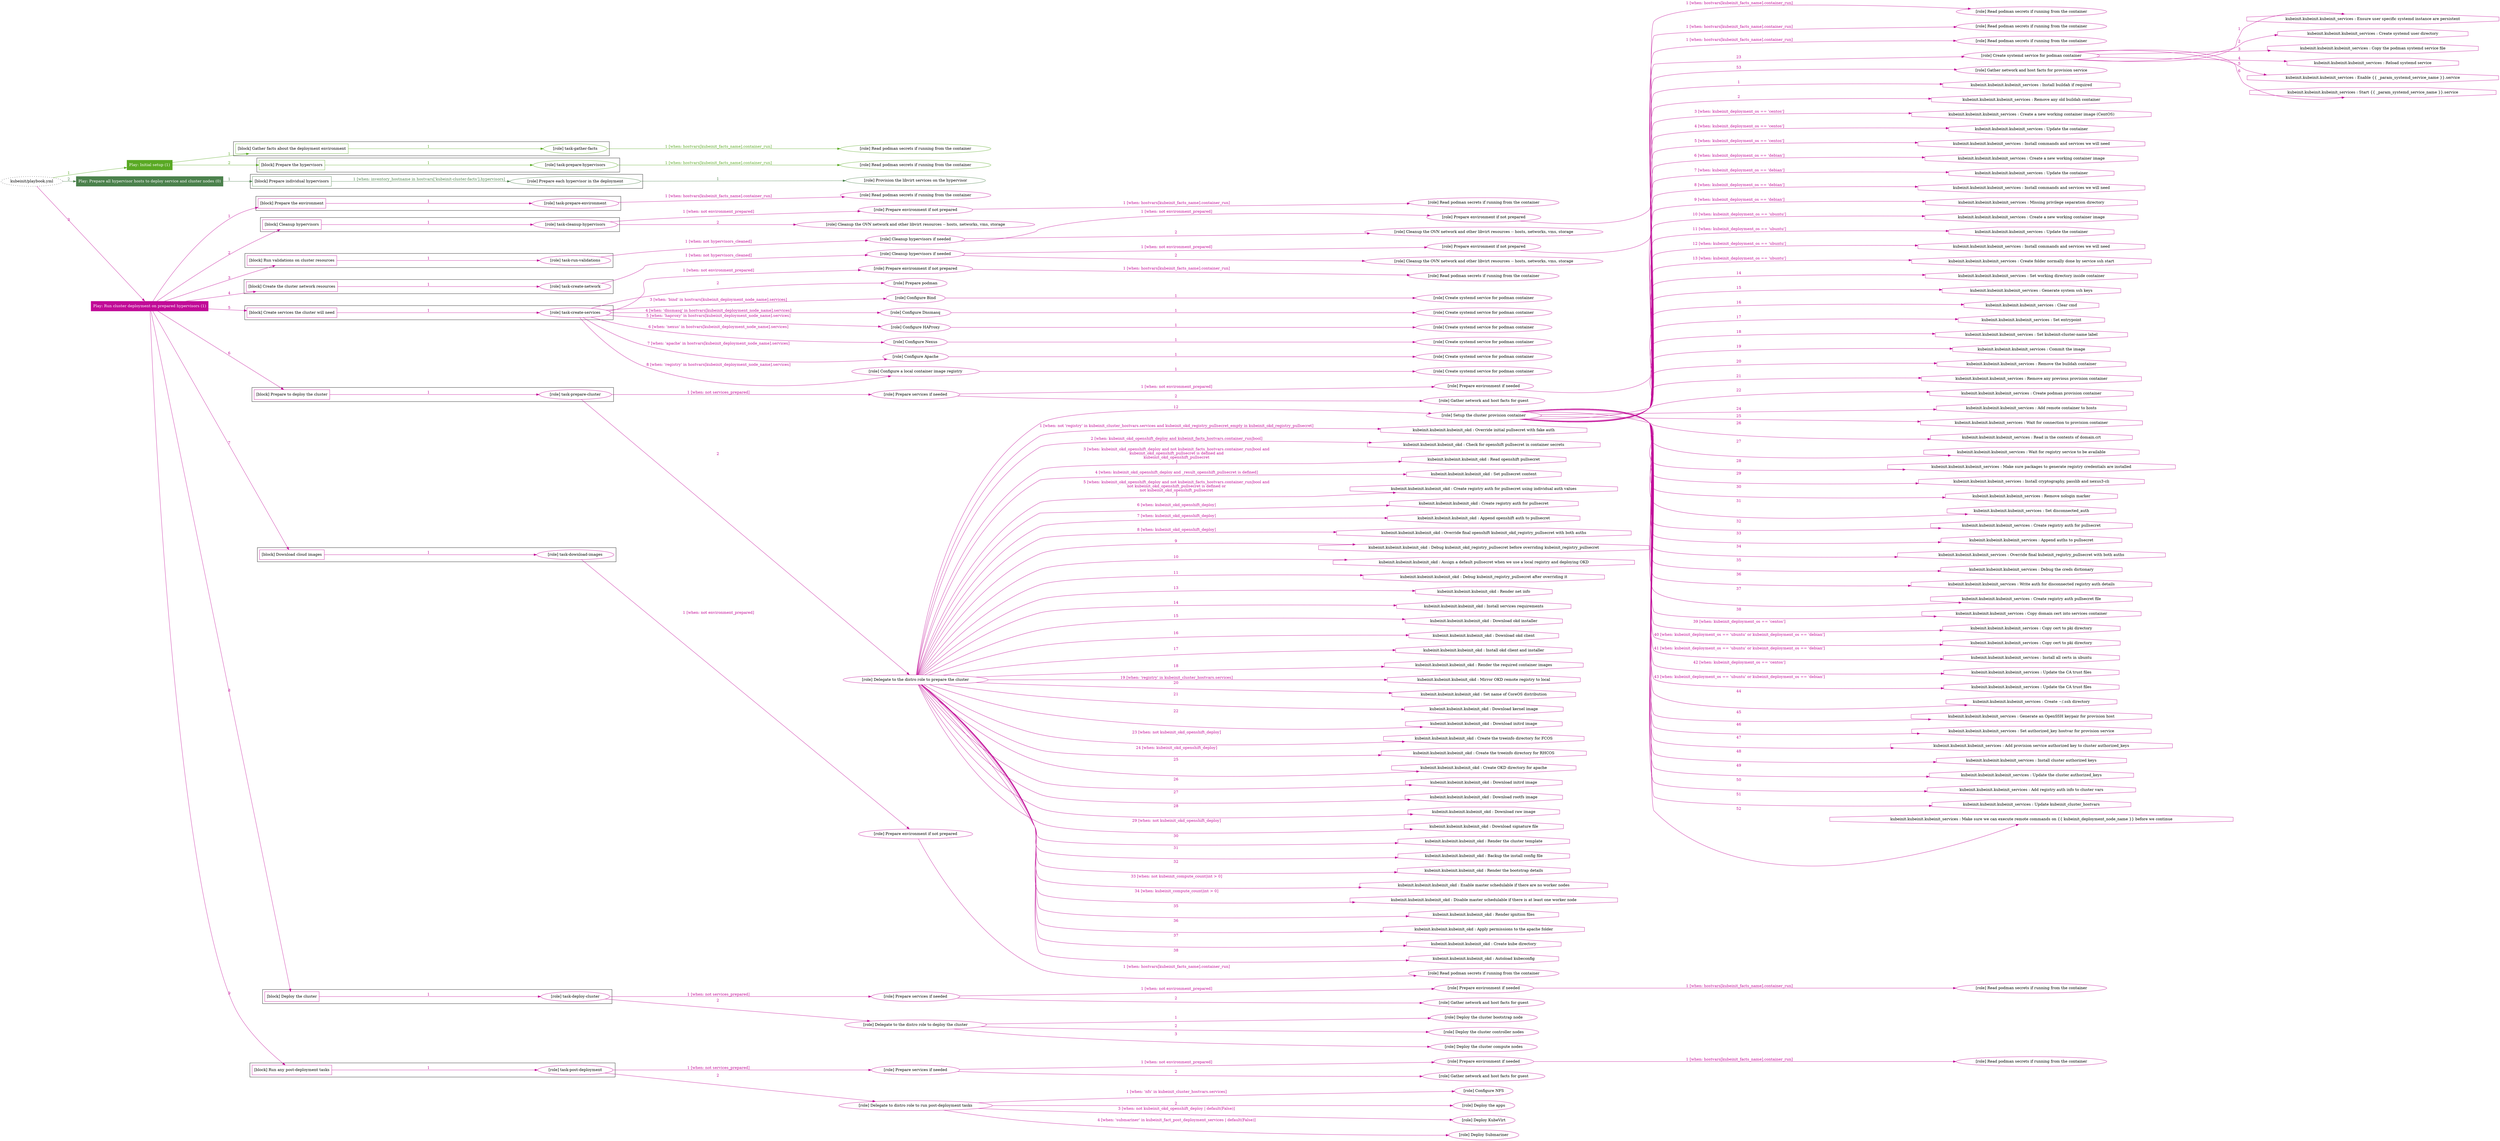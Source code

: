digraph {
	graph [concentrate=true ordering=in rankdir=LR ratio=fill]
	edge [esep=5 sep=10]
	"kubeinit/playbook.yml" [id=root_node style=dotted]
	play_0d74aad7 [label="Play: Initial setup (1)" color="#59a923" fontcolor="#ffffff" id=play_0d74aad7 shape=box style=filled tooltip=localhost]
	"kubeinit/playbook.yml" -> play_0d74aad7 [label="1 " color="#59a923" fontcolor="#59a923" id=edge_f6909671 labeltooltip="1 " tooltip="1 "]
	subgraph "Read podman secrets if running from the container" {
		role_ee8e07d2 [label="[role] Read podman secrets if running from the container" color="#59a923" id=role_ee8e07d2 tooltip="Read podman secrets if running from the container"]
	}
	subgraph "task-gather-facts" {
		role_7d66b7c1 [label="[role] task-gather-facts" color="#59a923" id=role_7d66b7c1 tooltip="task-gather-facts"]
		role_7d66b7c1 -> role_ee8e07d2 [label="1 [when: hostvars[kubeinit_facts_name].container_run]" color="#59a923" fontcolor="#59a923" id=edge_fd3fec77 labeltooltip="1 [when: hostvars[kubeinit_facts_name].container_run]" tooltip="1 [when: hostvars[kubeinit_facts_name].container_run]"]
	}
	subgraph "Read podman secrets if running from the container" {
		role_6041d204 [label="[role] Read podman secrets if running from the container" color="#59a923" id=role_6041d204 tooltip="Read podman secrets if running from the container"]
	}
	subgraph "task-prepare-hypervisors" {
		role_36da7ac3 [label="[role] task-prepare-hypervisors" color="#59a923" id=role_36da7ac3 tooltip="task-prepare-hypervisors"]
		role_36da7ac3 -> role_6041d204 [label="1 [when: hostvars[kubeinit_facts_name].container_run]" color="#59a923" fontcolor="#59a923" id=edge_1e9d04a2 labeltooltip="1 [when: hostvars[kubeinit_facts_name].container_run]" tooltip="1 [when: hostvars[kubeinit_facts_name].container_run]"]
	}
	subgraph "Play: Initial setup (1)" {
		play_0d74aad7 -> block_ba5403bd [label=1 color="#59a923" fontcolor="#59a923" id=edge_cb630ab3 labeltooltip=1 tooltip=1]
		subgraph cluster_block_ba5403bd {
			block_ba5403bd [label="[block] Gather facts about the deployment environment" color="#59a923" id=block_ba5403bd labeltooltip="Gather facts about the deployment environment" shape=box tooltip="Gather facts about the deployment environment"]
			block_ba5403bd -> role_7d66b7c1 [label="1 " color="#59a923" fontcolor="#59a923" id=edge_716d28b9 labeltooltip="1 " tooltip="1 "]
		}
		play_0d74aad7 -> block_55dd7036 [label=2 color="#59a923" fontcolor="#59a923" id=edge_7db2990f labeltooltip=2 tooltip=2]
		subgraph cluster_block_55dd7036 {
			block_55dd7036 [label="[block] Prepare the hypervisors" color="#59a923" id=block_55dd7036 labeltooltip="Prepare the hypervisors" shape=box tooltip="Prepare the hypervisors"]
			block_55dd7036 -> role_36da7ac3 [label="1 " color="#59a923" fontcolor="#59a923" id=edge_0b46c940 labeltooltip="1 " tooltip="1 "]
		}
	}
	play_bd689fb7 [label="Play: Prepare all hypervisor hosts to deploy service and cluster nodes (0)" color="#4b814c" fontcolor="#ffffff" id=play_bd689fb7 shape=box style=filled tooltip="Play: Prepare all hypervisor hosts to deploy service and cluster nodes (0)"]
	"kubeinit/playbook.yml" -> play_bd689fb7 [label="2 " color="#4b814c" fontcolor="#4b814c" id=edge_3f3a2153 labeltooltip="2 " tooltip="2 "]
	subgraph "Provision the libvirt services on the hypervisor" {
		role_cf7ea90d [label="[role] Provision the libvirt services on the hypervisor" color="#4b814c" id=role_cf7ea90d tooltip="Provision the libvirt services on the hypervisor"]
	}
	subgraph "Prepare each hypervisor in the deployment" {
		role_4702b0b0 [label="[role] Prepare each hypervisor in the deployment" color="#4b814c" id=role_4702b0b0 tooltip="Prepare each hypervisor in the deployment"]
		role_4702b0b0 -> role_cf7ea90d [label="1 " color="#4b814c" fontcolor="#4b814c" id=edge_f8d0acac labeltooltip="1 " tooltip="1 "]
	}
	subgraph "Play: Prepare all hypervisor hosts to deploy service and cluster nodes (0)" {
		play_bd689fb7 -> block_104f4e48 [label=1 color="#4b814c" fontcolor="#4b814c" id=edge_30548124 labeltooltip=1 tooltip=1]
		subgraph cluster_block_104f4e48 {
			block_104f4e48 [label="[block] Prepare individual hypervisors" color="#4b814c" id=block_104f4e48 labeltooltip="Prepare individual hypervisors" shape=box tooltip="Prepare individual hypervisors"]
			block_104f4e48 -> role_4702b0b0 [label="1 [when: inventory_hostname in hostvars['kubeinit-cluster-facts'].hypervisors]" color="#4b814c" fontcolor="#4b814c" id=edge_0236b7b4 labeltooltip="1 [when: inventory_hostname in hostvars['kubeinit-cluster-facts'].hypervisors]" tooltip="1 [when: inventory_hostname in hostvars['kubeinit-cluster-facts'].hypervisors]"]
		}
	}
	play_ca588665 [label="Play: Run cluster deployment on prepared hypervisors (1)" color="#c10b97" fontcolor="#ffffff" id=play_ca588665 shape=box style=filled tooltip=localhost]
	"kubeinit/playbook.yml" -> play_ca588665 [label="3 " color="#c10b97" fontcolor="#c10b97" id=edge_18151e64 labeltooltip="3 " tooltip="3 "]
	subgraph "Read podman secrets if running from the container" {
		role_8eb3b324 [label="[role] Read podman secrets if running from the container" color="#c10b97" id=role_8eb3b324 tooltip="Read podman secrets if running from the container"]
	}
	subgraph "task-prepare-environment" {
		role_5ba3237b [label="[role] task-prepare-environment" color="#c10b97" id=role_5ba3237b tooltip="task-prepare-environment"]
		role_5ba3237b -> role_8eb3b324 [label="1 [when: hostvars[kubeinit_facts_name].container_run]" color="#c10b97" fontcolor="#c10b97" id=edge_6f41fd48 labeltooltip="1 [when: hostvars[kubeinit_facts_name].container_run]" tooltip="1 [when: hostvars[kubeinit_facts_name].container_run]"]
	}
	subgraph "Read podman secrets if running from the container" {
		role_8aabe81e [label="[role] Read podman secrets if running from the container" color="#c10b97" id=role_8aabe81e tooltip="Read podman secrets if running from the container"]
	}
	subgraph "Prepare environment if not prepared" {
		role_1b0f63f9 [label="[role] Prepare environment if not prepared" color="#c10b97" id=role_1b0f63f9 tooltip="Prepare environment if not prepared"]
		role_1b0f63f9 -> role_8aabe81e [label="1 [when: hostvars[kubeinit_facts_name].container_run]" color="#c10b97" fontcolor="#c10b97" id=edge_b48a2bff labeltooltip="1 [when: hostvars[kubeinit_facts_name].container_run]" tooltip="1 [when: hostvars[kubeinit_facts_name].container_run]"]
	}
	subgraph "Cleanup the OVN network and other libvirt resources -- hosts, networks, vms, storage" {
		role_6ae27fd4 [label="[role] Cleanup the OVN network and other libvirt resources -- hosts, networks, vms, storage" color="#c10b97" id=role_6ae27fd4 tooltip="Cleanup the OVN network and other libvirt resources -- hosts, networks, vms, storage"]
	}
	subgraph "task-cleanup-hypervisors" {
		role_c12b9ca6 [label="[role] task-cleanup-hypervisors" color="#c10b97" id=role_c12b9ca6 tooltip="task-cleanup-hypervisors"]
		role_c12b9ca6 -> role_1b0f63f9 [label="1 [when: not environment_prepared]" color="#c10b97" fontcolor="#c10b97" id=edge_864eb8e4 labeltooltip="1 [when: not environment_prepared]" tooltip="1 [when: not environment_prepared]"]
		role_c12b9ca6 -> role_6ae27fd4 [label="2 " color="#c10b97" fontcolor="#c10b97" id=edge_fa72d4c9 labeltooltip="2 " tooltip="2 "]
	}
	subgraph "Read podman secrets if running from the container" {
		role_fc6b1979 [label="[role] Read podman secrets if running from the container" color="#c10b97" id=role_fc6b1979 tooltip="Read podman secrets if running from the container"]
	}
	subgraph "Prepare environment if not prepared" {
		role_531731bc [label="[role] Prepare environment if not prepared" color="#c10b97" id=role_531731bc tooltip="Prepare environment if not prepared"]
		role_531731bc -> role_fc6b1979 [label="1 [when: hostvars[kubeinit_facts_name].container_run]" color="#c10b97" fontcolor="#c10b97" id=edge_0167b75e labeltooltip="1 [when: hostvars[kubeinit_facts_name].container_run]" tooltip="1 [when: hostvars[kubeinit_facts_name].container_run]"]
	}
	subgraph "Cleanup the OVN network and other libvirt resources -- hosts, networks, vms, storage" {
		role_1a77eaf6 [label="[role] Cleanup the OVN network and other libvirt resources -- hosts, networks, vms, storage" color="#c10b97" id=role_1a77eaf6 tooltip="Cleanup the OVN network and other libvirt resources -- hosts, networks, vms, storage"]
	}
	subgraph "Cleanup hypervisors if needed" {
		role_253dde50 [label="[role] Cleanup hypervisors if needed" color="#c10b97" id=role_253dde50 tooltip="Cleanup hypervisors if needed"]
		role_253dde50 -> role_531731bc [label="1 [when: not environment_prepared]" color="#c10b97" fontcolor="#c10b97" id=edge_ee27102c labeltooltip="1 [when: not environment_prepared]" tooltip="1 [when: not environment_prepared]"]
		role_253dde50 -> role_1a77eaf6 [label="2 " color="#c10b97" fontcolor="#c10b97" id=edge_93f42935 labeltooltip="2 " tooltip="2 "]
	}
	subgraph "task-run-validations" {
		role_59c47cf1 [label="[role] task-run-validations" color="#c10b97" id=role_59c47cf1 tooltip="task-run-validations"]
		role_59c47cf1 -> role_253dde50 [label="1 [when: not hypervisors_cleaned]" color="#c10b97" fontcolor="#c10b97" id=edge_dca267eb labeltooltip="1 [when: not hypervisors_cleaned]" tooltip="1 [when: not hypervisors_cleaned]"]
	}
	subgraph "Read podman secrets if running from the container" {
		role_43e25542 [label="[role] Read podman secrets if running from the container" color="#c10b97" id=role_43e25542 tooltip="Read podman secrets if running from the container"]
	}
	subgraph "Prepare environment if not prepared" {
		role_a44cdb7e [label="[role] Prepare environment if not prepared" color="#c10b97" id=role_a44cdb7e tooltip="Prepare environment if not prepared"]
		role_a44cdb7e -> role_43e25542 [label="1 [when: hostvars[kubeinit_facts_name].container_run]" color="#c10b97" fontcolor="#c10b97" id=edge_4acfe194 labeltooltip="1 [when: hostvars[kubeinit_facts_name].container_run]" tooltip="1 [when: hostvars[kubeinit_facts_name].container_run]"]
	}
	subgraph "Cleanup the OVN network and other libvirt resources -- hosts, networks, vms, storage" {
		role_873bdb8a [label="[role] Cleanup the OVN network and other libvirt resources -- hosts, networks, vms, storage" color="#c10b97" id=role_873bdb8a tooltip="Cleanup the OVN network and other libvirt resources -- hosts, networks, vms, storage"]
	}
	subgraph "Cleanup hypervisors if needed" {
		role_0e940eca [label="[role] Cleanup hypervisors if needed" color="#c10b97" id=role_0e940eca tooltip="Cleanup hypervisors if needed"]
		role_0e940eca -> role_a44cdb7e [label="1 [when: not environment_prepared]" color="#c10b97" fontcolor="#c10b97" id=edge_56221a33 labeltooltip="1 [when: not environment_prepared]" tooltip="1 [when: not environment_prepared]"]
		role_0e940eca -> role_873bdb8a [label="2 " color="#c10b97" fontcolor="#c10b97" id=edge_07dd33db labeltooltip="2 " tooltip="2 "]
	}
	subgraph "task-create-network" {
		role_636e598e [label="[role] task-create-network" color="#c10b97" id=role_636e598e tooltip="task-create-network"]
		role_636e598e -> role_0e940eca [label="1 [when: not hypervisors_cleaned]" color="#c10b97" fontcolor="#c10b97" id=edge_f86b7e78 labeltooltip="1 [when: not hypervisors_cleaned]" tooltip="1 [when: not hypervisors_cleaned]"]
	}
	subgraph "Read podman secrets if running from the container" {
		role_c8059205 [label="[role] Read podman secrets if running from the container" color="#c10b97" id=role_c8059205 tooltip="Read podman secrets if running from the container"]
	}
	subgraph "Prepare environment if not prepared" {
		role_a1babccd [label="[role] Prepare environment if not prepared" color="#c10b97" id=role_a1babccd tooltip="Prepare environment if not prepared"]
		role_a1babccd -> role_c8059205 [label="1 [when: hostvars[kubeinit_facts_name].container_run]" color="#c10b97" fontcolor="#c10b97" id=edge_561ce298 labeltooltip="1 [when: hostvars[kubeinit_facts_name].container_run]" tooltip="1 [when: hostvars[kubeinit_facts_name].container_run]"]
	}
	subgraph "Prepare podman" {
		role_9fcb370b [label="[role] Prepare podman" color="#c10b97" id=role_9fcb370b tooltip="Prepare podman"]
	}
	subgraph "Create systemd service for podman container" {
		role_82619665 [label="[role] Create systemd service for podman container" color="#c10b97" id=role_82619665 tooltip="Create systemd service for podman container"]
	}
	subgraph "Configure Bind" {
		role_2d9203fc [label="[role] Configure Bind" color="#c10b97" id=role_2d9203fc tooltip="Configure Bind"]
		role_2d9203fc -> role_82619665 [label="1 " color="#c10b97" fontcolor="#c10b97" id=edge_66da290e labeltooltip="1 " tooltip="1 "]
	}
	subgraph "Create systemd service for podman container" {
		role_1b4efce5 [label="[role] Create systemd service for podman container" color="#c10b97" id=role_1b4efce5 tooltip="Create systemd service for podman container"]
	}
	subgraph "Configure Dnsmasq" {
		role_6714d951 [label="[role] Configure Dnsmasq" color="#c10b97" id=role_6714d951 tooltip="Configure Dnsmasq"]
		role_6714d951 -> role_1b4efce5 [label="1 " color="#c10b97" fontcolor="#c10b97" id=edge_50b93eac labeltooltip="1 " tooltip="1 "]
	}
	subgraph "Create systemd service for podman container" {
		role_a73d9f00 [label="[role] Create systemd service for podman container" color="#c10b97" id=role_a73d9f00 tooltip="Create systemd service for podman container"]
	}
	subgraph "Configure HAProxy" {
		role_e898f1ac [label="[role] Configure HAProxy" color="#c10b97" id=role_e898f1ac tooltip="Configure HAProxy"]
		role_e898f1ac -> role_a73d9f00 [label="1 " color="#c10b97" fontcolor="#c10b97" id=edge_273cf106 labeltooltip="1 " tooltip="1 "]
	}
	subgraph "Create systemd service for podman container" {
		role_f3dd2a88 [label="[role] Create systemd service for podman container" color="#c10b97" id=role_f3dd2a88 tooltip="Create systemd service for podman container"]
	}
	subgraph "Configure Nexus" {
		role_f24205c4 [label="[role] Configure Nexus" color="#c10b97" id=role_f24205c4 tooltip="Configure Nexus"]
		role_f24205c4 -> role_f3dd2a88 [label="1 " color="#c10b97" fontcolor="#c10b97" id=edge_a75e534a labeltooltip="1 " tooltip="1 "]
	}
	subgraph "Create systemd service for podman container" {
		role_37910b32 [label="[role] Create systemd service for podman container" color="#c10b97" id=role_37910b32 tooltip="Create systemd service for podman container"]
	}
	subgraph "Configure Apache" {
		role_ea690f6d [label="[role] Configure Apache" color="#c10b97" id=role_ea690f6d tooltip="Configure Apache"]
		role_ea690f6d -> role_37910b32 [label="1 " color="#c10b97" fontcolor="#c10b97" id=edge_f69f7048 labeltooltip="1 " tooltip="1 "]
	}
	subgraph "Create systemd service for podman container" {
		role_6ee0ede2 [label="[role] Create systemd service for podman container" color="#c10b97" id=role_6ee0ede2 tooltip="Create systemd service for podman container"]
	}
	subgraph "Configure a local container image registry" {
		role_b4eba9e7 [label="[role] Configure a local container image registry" color="#c10b97" id=role_b4eba9e7 tooltip="Configure a local container image registry"]
		role_b4eba9e7 -> role_6ee0ede2 [label="1 " color="#c10b97" fontcolor="#c10b97" id=edge_cfef84ba labeltooltip="1 " tooltip="1 "]
	}
	subgraph "task-create-services" {
		role_e020a855 [label="[role] task-create-services" color="#c10b97" id=role_e020a855 tooltip="task-create-services"]
		role_e020a855 -> role_a1babccd [label="1 [when: not environment_prepared]" color="#c10b97" fontcolor="#c10b97" id=edge_3a4c526d labeltooltip="1 [when: not environment_prepared]" tooltip="1 [when: not environment_prepared]"]
		role_e020a855 -> role_9fcb370b [label="2 " color="#c10b97" fontcolor="#c10b97" id=edge_ec77fcee labeltooltip="2 " tooltip="2 "]
		role_e020a855 -> role_2d9203fc [label="3 [when: 'bind' in hostvars[kubeinit_deployment_node_name].services]" color="#c10b97" fontcolor="#c10b97" id=edge_9fed6cfd labeltooltip="3 [when: 'bind' in hostvars[kubeinit_deployment_node_name].services]" tooltip="3 [when: 'bind' in hostvars[kubeinit_deployment_node_name].services]"]
		role_e020a855 -> role_6714d951 [label="4 [when: 'dnsmasq' in hostvars[kubeinit_deployment_node_name].services]" color="#c10b97" fontcolor="#c10b97" id=edge_595a5d97 labeltooltip="4 [when: 'dnsmasq' in hostvars[kubeinit_deployment_node_name].services]" tooltip="4 [when: 'dnsmasq' in hostvars[kubeinit_deployment_node_name].services]"]
		role_e020a855 -> role_e898f1ac [label="5 [when: 'haproxy' in hostvars[kubeinit_deployment_node_name].services]" color="#c10b97" fontcolor="#c10b97" id=edge_57ea1a5a labeltooltip="5 [when: 'haproxy' in hostvars[kubeinit_deployment_node_name].services]" tooltip="5 [when: 'haproxy' in hostvars[kubeinit_deployment_node_name].services]"]
		role_e020a855 -> role_f24205c4 [label="6 [when: 'nexus' in hostvars[kubeinit_deployment_node_name].services]" color="#c10b97" fontcolor="#c10b97" id=edge_ae52d370 labeltooltip="6 [when: 'nexus' in hostvars[kubeinit_deployment_node_name].services]" tooltip="6 [when: 'nexus' in hostvars[kubeinit_deployment_node_name].services]"]
		role_e020a855 -> role_ea690f6d [label="7 [when: 'apache' in hostvars[kubeinit_deployment_node_name].services]" color="#c10b97" fontcolor="#c10b97" id=edge_f0ba0f8e labeltooltip="7 [when: 'apache' in hostvars[kubeinit_deployment_node_name].services]" tooltip="7 [when: 'apache' in hostvars[kubeinit_deployment_node_name].services]"]
		role_e020a855 -> role_b4eba9e7 [label="8 [when: 'registry' in hostvars[kubeinit_deployment_node_name].services]" color="#c10b97" fontcolor="#c10b97" id=edge_2cb13203 labeltooltip="8 [when: 'registry' in hostvars[kubeinit_deployment_node_name].services]" tooltip="8 [when: 'registry' in hostvars[kubeinit_deployment_node_name].services]"]
	}
	subgraph "Read podman secrets if running from the container" {
		role_f58b66a5 [label="[role] Read podman secrets if running from the container" color="#c10b97" id=role_f58b66a5 tooltip="Read podman secrets if running from the container"]
	}
	subgraph "Prepare environment if needed" {
		role_ffce7a4b [label="[role] Prepare environment if needed" color="#c10b97" id=role_ffce7a4b tooltip="Prepare environment if needed"]
		role_ffce7a4b -> role_f58b66a5 [label="1 [when: hostvars[kubeinit_facts_name].container_run]" color="#c10b97" fontcolor="#c10b97" id=edge_9e6e6b8d labeltooltip="1 [when: hostvars[kubeinit_facts_name].container_run]" tooltip="1 [when: hostvars[kubeinit_facts_name].container_run]"]
	}
	subgraph "Gather network and host facts for guest" {
		role_0bb109b6 [label="[role] Gather network and host facts for guest" color="#c10b97" id=role_0bb109b6 tooltip="Gather network and host facts for guest"]
	}
	subgraph "Prepare services if needed" {
		role_d66354f8 [label="[role] Prepare services if needed" color="#c10b97" id=role_d66354f8 tooltip="Prepare services if needed"]
		role_d66354f8 -> role_ffce7a4b [label="1 [when: not environment_prepared]" color="#c10b97" fontcolor="#c10b97" id=edge_296c74ff labeltooltip="1 [when: not environment_prepared]" tooltip="1 [when: not environment_prepared]"]
		role_d66354f8 -> role_0bb109b6 [label="2 " color="#c10b97" fontcolor="#c10b97" id=edge_4c00f709 labeltooltip="2 " tooltip="2 "]
	}
	subgraph "Create systemd service for podman container" {
		role_48ef3046 [label="[role] Create systemd service for podman container" color="#c10b97" id=role_48ef3046 tooltip="Create systemd service for podman container"]
		task_bb0a2f50 [label="kubeinit.kubeinit.kubeinit_services : Ensure user specific systemd instance are persistent" color="#c10b97" id=task_bb0a2f50 shape=octagon tooltip="kubeinit.kubeinit.kubeinit_services : Ensure user specific systemd instance are persistent"]
		role_48ef3046 -> task_bb0a2f50 [label="1 " color="#c10b97" fontcolor="#c10b97" id=edge_687a478e labeltooltip="1 " tooltip="1 "]
		task_2013c76d [label="kubeinit.kubeinit.kubeinit_services : Create systemd user directory" color="#c10b97" id=task_2013c76d shape=octagon tooltip="kubeinit.kubeinit.kubeinit_services : Create systemd user directory"]
		role_48ef3046 -> task_2013c76d [label="2 " color="#c10b97" fontcolor="#c10b97" id=edge_063bd45c labeltooltip="2 " tooltip="2 "]
		task_444ee076 [label="kubeinit.kubeinit.kubeinit_services : Copy the podman systemd service file" color="#c10b97" id=task_444ee076 shape=octagon tooltip="kubeinit.kubeinit.kubeinit_services : Copy the podman systemd service file"]
		role_48ef3046 -> task_444ee076 [label="3 " color="#c10b97" fontcolor="#c10b97" id=edge_cc35ffa0 labeltooltip="3 " tooltip="3 "]
		task_ed9da41d [label="kubeinit.kubeinit.kubeinit_services : Reload systemd service" color="#c10b97" id=task_ed9da41d shape=octagon tooltip="kubeinit.kubeinit.kubeinit_services : Reload systemd service"]
		role_48ef3046 -> task_ed9da41d [label="4 " color="#c10b97" fontcolor="#c10b97" id=edge_f8d5b397 labeltooltip="4 " tooltip="4 "]
		task_cb5e8e12 [label="kubeinit.kubeinit.kubeinit_services : Enable {{ _param_systemd_service_name }}.service" color="#c10b97" id=task_cb5e8e12 shape=octagon tooltip="kubeinit.kubeinit.kubeinit_services : Enable {{ _param_systemd_service_name }}.service"]
		role_48ef3046 -> task_cb5e8e12 [label="5 " color="#c10b97" fontcolor="#c10b97" id=edge_a744d65c labeltooltip="5 " tooltip="5 "]
		task_370a4820 [label="kubeinit.kubeinit.kubeinit_services : Start {{ _param_systemd_service_name }}.service" color="#c10b97" id=task_370a4820 shape=octagon tooltip="kubeinit.kubeinit.kubeinit_services : Start {{ _param_systemd_service_name }}.service"]
		role_48ef3046 -> task_370a4820 [label="6 " color="#c10b97" fontcolor="#c10b97" id=edge_37eb4013 labeltooltip="6 " tooltip="6 "]
	}
	subgraph "Gather network and host facts for provision service" {
		role_42e7a5bb [label="[role] Gather network and host facts for provision service" color="#c10b97" id=role_42e7a5bb tooltip="Gather network and host facts for provision service"]
	}
	subgraph "Setup the cluster provision container" {
		role_f6a06459 [label="[role] Setup the cluster provision container" color="#c10b97" id=role_f6a06459 tooltip="Setup the cluster provision container"]
		task_adc13b75 [label="kubeinit.kubeinit.kubeinit_services : Install buildah if required" color="#c10b97" id=task_adc13b75 shape=octagon tooltip="kubeinit.kubeinit.kubeinit_services : Install buildah if required"]
		role_f6a06459 -> task_adc13b75 [label="1 " color="#c10b97" fontcolor="#c10b97" id=edge_1fb77211 labeltooltip="1 " tooltip="1 "]
		task_267fc628 [label="kubeinit.kubeinit.kubeinit_services : Remove any old buildah container" color="#c10b97" id=task_267fc628 shape=octagon tooltip="kubeinit.kubeinit.kubeinit_services : Remove any old buildah container"]
		role_f6a06459 -> task_267fc628 [label="2 " color="#c10b97" fontcolor="#c10b97" id=edge_ab4dba56 labeltooltip="2 " tooltip="2 "]
		task_a9142143 [label="kubeinit.kubeinit.kubeinit_services : Create a new working container image (CentOS)" color="#c10b97" id=task_a9142143 shape=octagon tooltip="kubeinit.kubeinit.kubeinit_services : Create a new working container image (CentOS)"]
		role_f6a06459 -> task_a9142143 [label="3 [when: kubeinit_deployment_os == 'centos']" color="#c10b97" fontcolor="#c10b97" id=edge_a4fea101 labeltooltip="3 [when: kubeinit_deployment_os == 'centos']" tooltip="3 [when: kubeinit_deployment_os == 'centos']"]
		task_62854c1a [label="kubeinit.kubeinit.kubeinit_services : Update the container" color="#c10b97" id=task_62854c1a shape=octagon tooltip="kubeinit.kubeinit.kubeinit_services : Update the container"]
		role_f6a06459 -> task_62854c1a [label="4 [when: kubeinit_deployment_os == 'centos']" color="#c10b97" fontcolor="#c10b97" id=edge_0db7a008 labeltooltip="4 [when: kubeinit_deployment_os == 'centos']" tooltip="4 [when: kubeinit_deployment_os == 'centos']"]
		task_00949239 [label="kubeinit.kubeinit.kubeinit_services : Install commands and services we will need" color="#c10b97" id=task_00949239 shape=octagon tooltip="kubeinit.kubeinit.kubeinit_services : Install commands and services we will need"]
		role_f6a06459 -> task_00949239 [label="5 [when: kubeinit_deployment_os == 'centos']" color="#c10b97" fontcolor="#c10b97" id=edge_78fe77ac labeltooltip="5 [when: kubeinit_deployment_os == 'centos']" tooltip="5 [when: kubeinit_deployment_os == 'centos']"]
		task_8d18c5ee [label="kubeinit.kubeinit.kubeinit_services : Create a new working container image" color="#c10b97" id=task_8d18c5ee shape=octagon tooltip="kubeinit.kubeinit.kubeinit_services : Create a new working container image"]
		role_f6a06459 -> task_8d18c5ee [label="6 [when: kubeinit_deployment_os == 'debian']" color="#c10b97" fontcolor="#c10b97" id=edge_c75bf87e labeltooltip="6 [when: kubeinit_deployment_os == 'debian']" tooltip="6 [when: kubeinit_deployment_os == 'debian']"]
		task_bb5cad95 [label="kubeinit.kubeinit.kubeinit_services : Update the container" color="#c10b97" id=task_bb5cad95 shape=octagon tooltip="kubeinit.kubeinit.kubeinit_services : Update the container"]
		role_f6a06459 -> task_bb5cad95 [label="7 [when: kubeinit_deployment_os == 'debian']" color="#c10b97" fontcolor="#c10b97" id=edge_0afa4bd6 labeltooltip="7 [when: kubeinit_deployment_os == 'debian']" tooltip="7 [when: kubeinit_deployment_os == 'debian']"]
		task_513f1447 [label="kubeinit.kubeinit.kubeinit_services : Install commands and services we will need" color="#c10b97" id=task_513f1447 shape=octagon tooltip="kubeinit.kubeinit.kubeinit_services : Install commands and services we will need"]
		role_f6a06459 -> task_513f1447 [label="8 [when: kubeinit_deployment_os == 'debian']" color="#c10b97" fontcolor="#c10b97" id=edge_3c09259f labeltooltip="8 [when: kubeinit_deployment_os == 'debian']" tooltip="8 [when: kubeinit_deployment_os == 'debian']"]
		task_44705a4b [label="kubeinit.kubeinit.kubeinit_services : Missing privilege separation directory" color="#c10b97" id=task_44705a4b shape=octagon tooltip="kubeinit.kubeinit.kubeinit_services : Missing privilege separation directory"]
		role_f6a06459 -> task_44705a4b [label="9 [when: kubeinit_deployment_os == 'debian']" color="#c10b97" fontcolor="#c10b97" id=edge_7606d61a labeltooltip="9 [when: kubeinit_deployment_os == 'debian']" tooltip="9 [when: kubeinit_deployment_os == 'debian']"]
		task_02919984 [label="kubeinit.kubeinit.kubeinit_services : Create a new working container image" color="#c10b97" id=task_02919984 shape=octagon tooltip="kubeinit.kubeinit.kubeinit_services : Create a new working container image"]
		role_f6a06459 -> task_02919984 [label="10 [when: kubeinit_deployment_os == 'ubuntu']" color="#c10b97" fontcolor="#c10b97" id=edge_f009c1c5 labeltooltip="10 [when: kubeinit_deployment_os == 'ubuntu']" tooltip="10 [when: kubeinit_deployment_os == 'ubuntu']"]
		task_98751859 [label="kubeinit.kubeinit.kubeinit_services : Update the container" color="#c10b97" id=task_98751859 shape=octagon tooltip="kubeinit.kubeinit.kubeinit_services : Update the container"]
		role_f6a06459 -> task_98751859 [label="11 [when: kubeinit_deployment_os == 'ubuntu']" color="#c10b97" fontcolor="#c10b97" id=edge_08bd360b labeltooltip="11 [when: kubeinit_deployment_os == 'ubuntu']" tooltip="11 [when: kubeinit_deployment_os == 'ubuntu']"]
		task_8f0b66a1 [label="kubeinit.kubeinit.kubeinit_services : Install commands and services we will need" color="#c10b97" id=task_8f0b66a1 shape=octagon tooltip="kubeinit.kubeinit.kubeinit_services : Install commands and services we will need"]
		role_f6a06459 -> task_8f0b66a1 [label="12 [when: kubeinit_deployment_os == 'ubuntu']" color="#c10b97" fontcolor="#c10b97" id=edge_63ffc308 labeltooltip="12 [when: kubeinit_deployment_os == 'ubuntu']" tooltip="12 [when: kubeinit_deployment_os == 'ubuntu']"]
		task_8843d63d [label="kubeinit.kubeinit.kubeinit_services : Create folder normally done by service ssh start" color="#c10b97" id=task_8843d63d shape=octagon tooltip="kubeinit.kubeinit.kubeinit_services : Create folder normally done by service ssh start"]
		role_f6a06459 -> task_8843d63d [label="13 [when: kubeinit_deployment_os == 'ubuntu']" color="#c10b97" fontcolor="#c10b97" id=edge_733ea32d labeltooltip="13 [when: kubeinit_deployment_os == 'ubuntu']" tooltip="13 [when: kubeinit_deployment_os == 'ubuntu']"]
		task_3d2cbf43 [label="kubeinit.kubeinit.kubeinit_services : Set working directory inside container" color="#c10b97" id=task_3d2cbf43 shape=octagon tooltip="kubeinit.kubeinit.kubeinit_services : Set working directory inside container"]
		role_f6a06459 -> task_3d2cbf43 [label="14 " color="#c10b97" fontcolor="#c10b97" id=edge_606f46e2 labeltooltip="14 " tooltip="14 "]
		task_7420d69a [label="kubeinit.kubeinit.kubeinit_services : Generate system ssh keys" color="#c10b97" id=task_7420d69a shape=octagon tooltip="kubeinit.kubeinit.kubeinit_services : Generate system ssh keys"]
		role_f6a06459 -> task_7420d69a [label="15 " color="#c10b97" fontcolor="#c10b97" id=edge_90477b7d labeltooltip="15 " tooltip="15 "]
		task_431ac10c [label="kubeinit.kubeinit.kubeinit_services : Clear cmd" color="#c10b97" id=task_431ac10c shape=octagon tooltip="kubeinit.kubeinit.kubeinit_services : Clear cmd"]
		role_f6a06459 -> task_431ac10c [label="16 " color="#c10b97" fontcolor="#c10b97" id=edge_e33fce5d labeltooltip="16 " tooltip="16 "]
		task_4ee2322c [label="kubeinit.kubeinit.kubeinit_services : Set entrypoint" color="#c10b97" id=task_4ee2322c shape=octagon tooltip="kubeinit.kubeinit.kubeinit_services : Set entrypoint"]
		role_f6a06459 -> task_4ee2322c [label="17 " color="#c10b97" fontcolor="#c10b97" id=edge_324d278b labeltooltip="17 " tooltip="17 "]
		task_4d291f84 [label="kubeinit.kubeinit.kubeinit_services : Set kubeinit-cluster-name label" color="#c10b97" id=task_4d291f84 shape=octagon tooltip="kubeinit.kubeinit.kubeinit_services : Set kubeinit-cluster-name label"]
		role_f6a06459 -> task_4d291f84 [label="18 " color="#c10b97" fontcolor="#c10b97" id=edge_608e7a98 labeltooltip="18 " tooltip="18 "]
		task_ab3834b5 [label="kubeinit.kubeinit.kubeinit_services : Commit the image" color="#c10b97" id=task_ab3834b5 shape=octagon tooltip="kubeinit.kubeinit.kubeinit_services : Commit the image"]
		role_f6a06459 -> task_ab3834b5 [label="19 " color="#c10b97" fontcolor="#c10b97" id=edge_c4238ec9 labeltooltip="19 " tooltip="19 "]
		task_2076f62b [label="kubeinit.kubeinit.kubeinit_services : Remove the buildah container" color="#c10b97" id=task_2076f62b shape=octagon tooltip="kubeinit.kubeinit.kubeinit_services : Remove the buildah container"]
		role_f6a06459 -> task_2076f62b [label="20 " color="#c10b97" fontcolor="#c10b97" id=edge_9b0688ed labeltooltip="20 " tooltip="20 "]
		task_87e8aebd [label="kubeinit.kubeinit.kubeinit_services : Remove any previous provision container" color="#c10b97" id=task_87e8aebd shape=octagon tooltip="kubeinit.kubeinit.kubeinit_services : Remove any previous provision container"]
		role_f6a06459 -> task_87e8aebd [label="21 " color="#c10b97" fontcolor="#c10b97" id=edge_ef25f7f7 labeltooltip="21 " tooltip="21 "]
		task_d929143d [label="kubeinit.kubeinit.kubeinit_services : Create podman provision container" color="#c10b97" id=task_d929143d shape=octagon tooltip="kubeinit.kubeinit.kubeinit_services : Create podman provision container"]
		role_f6a06459 -> task_d929143d [label="22 " color="#c10b97" fontcolor="#c10b97" id=edge_419f477c labeltooltip="22 " tooltip="22 "]
		role_f6a06459 -> role_48ef3046 [label="23 " color="#c10b97" fontcolor="#c10b97" id=edge_9757b78d labeltooltip="23 " tooltip="23 "]
		task_d05a1231 [label="kubeinit.kubeinit.kubeinit_services : Add remote container to hosts" color="#c10b97" id=task_d05a1231 shape=octagon tooltip="kubeinit.kubeinit.kubeinit_services : Add remote container to hosts"]
		role_f6a06459 -> task_d05a1231 [label="24 " color="#c10b97" fontcolor="#c10b97" id=edge_f55a6939 labeltooltip="24 " tooltip="24 "]
		task_e87c0b79 [label="kubeinit.kubeinit.kubeinit_services : Wait for connection to provision container" color="#c10b97" id=task_e87c0b79 shape=octagon tooltip="kubeinit.kubeinit.kubeinit_services : Wait for connection to provision container"]
		role_f6a06459 -> task_e87c0b79 [label="25 " color="#c10b97" fontcolor="#c10b97" id=edge_78cdd72d labeltooltip="25 " tooltip="25 "]
		task_9bdfca1b [label="kubeinit.kubeinit.kubeinit_services : Read in the contents of domain.crt" color="#c10b97" id=task_9bdfca1b shape=octagon tooltip="kubeinit.kubeinit.kubeinit_services : Read in the contents of domain.crt"]
		role_f6a06459 -> task_9bdfca1b [label="26 " color="#c10b97" fontcolor="#c10b97" id=edge_bf3e4efa labeltooltip="26 " tooltip="26 "]
		task_f01edead [label="kubeinit.kubeinit.kubeinit_services : Wait for registry service to be available" color="#c10b97" id=task_f01edead shape=octagon tooltip="kubeinit.kubeinit.kubeinit_services : Wait for registry service to be available"]
		role_f6a06459 -> task_f01edead [label="27 " color="#c10b97" fontcolor="#c10b97" id=edge_0706856e labeltooltip="27 " tooltip="27 "]
		task_2e819a83 [label="kubeinit.kubeinit.kubeinit_services : Make sure packages to generate registry credentials are installed" color="#c10b97" id=task_2e819a83 shape=octagon tooltip="kubeinit.kubeinit.kubeinit_services : Make sure packages to generate registry credentials are installed"]
		role_f6a06459 -> task_2e819a83 [label="28 " color="#c10b97" fontcolor="#c10b97" id=edge_b90d327a labeltooltip="28 " tooltip="28 "]
		task_8459e1fc [label="kubeinit.kubeinit.kubeinit_services : Install cryptography, passlib and nexus3-cli" color="#c10b97" id=task_8459e1fc shape=octagon tooltip="kubeinit.kubeinit.kubeinit_services : Install cryptography, passlib and nexus3-cli"]
		role_f6a06459 -> task_8459e1fc [label="29 " color="#c10b97" fontcolor="#c10b97" id=edge_055197c4 labeltooltip="29 " tooltip="29 "]
		task_5ad0a263 [label="kubeinit.kubeinit.kubeinit_services : Remove nologin marker" color="#c10b97" id=task_5ad0a263 shape=octagon tooltip="kubeinit.kubeinit.kubeinit_services : Remove nologin marker"]
		role_f6a06459 -> task_5ad0a263 [label="30 " color="#c10b97" fontcolor="#c10b97" id=edge_a3bdde11 labeltooltip="30 " tooltip="30 "]
		task_2b3e27e8 [label="kubeinit.kubeinit.kubeinit_services : Set disconnected_auth" color="#c10b97" id=task_2b3e27e8 shape=octagon tooltip="kubeinit.kubeinit.kubeinit_services : Set disconnected_auth"]
		role_f6a06459 -> task_2b3e27e8 [label="31 " color="#c10b97" fontcolor="#c10b97" id=edge_b170ef93 labeltooltip="31 " tooltip="31 "]
		task_2ef41134 [label="kubeinit.kubeinit.kubeinit_services : Create registry auth for pullsecret" color="#c10b97" id=task_2ef41134 shape=octagon tooltip="kubeinit.kubeinit.kubeinit_services : Create registry auth for pullsecret"]
		role_f6a06459 -> task_2ef41134 [label="32 " color="#c10b97" fontcolor="#c10b97" id=edge_f48e5846 labeltooltip="32 " tooltip="32 "]
		task_c18dbc3b [label="kubeinit.kubeinit.kubeinit_services : Append auths to pullsecret" color="#c10b97" id=task_c18dbc3b shape=octagon tooltip="kubeinit.kubeinit.kubeinit_services : Append auths to pullsecret"]
		role_f6a06459 -> task_c18dbc3b [label="33 " color="#c10b97" fontcolor="#c10b97" id=edge_a985d6d4 labeltooltip="33 " tooltip="33 "]
		task_918ace82 [label="kubeinit.kubeinit.kubeinit_services : Override final kubeinit_registry_pullsecret with both auths" color="#c10b97" id=task_918ace82 shape=octagon tooltip="kubeinit.kubeinit.kubeinit_services : Override final kubeinit_registry_pullsecret with both auths"]
		role_f6a06459 -> task_918ace82 [label="34 " color="#c10b97" fontcolor="#c10b97" id=edge_581563b9 labeltooltip="34 " tooltip="34 "]
		task_28e42370 [label="kubeinit.kubeinit.kubeinit_services : Debug the creds dictionary" color="#c10b97" id=task_28e42370 shape=octagon tooltip="kubeinit.kubeinit.kubeinit_services : Debug the creds dictionary"]
		role_f6a06459 -> task_28e42370 [label="35 " color="#c10b97" fontcolor="#c10b97" id=edge_15ba4871 labeltooltip="35 " tooltip="35 "]
		task_a5af86ac [label="kubeinit.kubeinit.kubeinit_services : Write auth for disconnected registry auth details" color="#c10b97" id=task_a5af86ac shape=octagon tooltip="kubeinit.kubeinit.kubeinit_services : Write auth for disconnected registry auth details"]
		role_f6a06459 -> task_a5af86ac [label="36 " color="#c10b97" fontcolor="#c10b97" id=edge_d6807fb4 labeltooltip="36 " tooltip="36 "]
		task_00e169c9 [label="kubeinit.kubeinit.kubeinit_services : Create registry auth pullsecret file" color="#c10b97" id=task_00e169c9 shape=octagon tooltip="kubeinit.kubeinit.kubeinit_services : Create registry auth pullsecret file"]
		role_f6a06459 -> task_00e169c9 [label="37 " color="#c10b97" fontcolor="#c10b97" id=edge_496ba2b7 labeltooltip="37 " tooltip="37 "]
		task_669f469d [label="kubeinit.kubeinit.kubeinit_services : Copy domain cert into services container" color="#c10b97" id=task_669f469d shape=octagon tooltip="kubeinit.kubeinit.kubeinit_services : Copy domain cert into services container"]
		role_f6a06459 -> task_669f469d [label="38 " color="#c10b97" fontcolor="#c10b97" id=edge_08f11c28 labeltooltip="38 " tooltip="38 "]
		task_2bbfa93f [label="kubeinit.kubeinit.kubeinit_services : Copy cert to pki directory" color="#c10b97" id=task_2bbfa93f shape=octagon tooltip="kubeinit.kubeinit.kubeinit_services : Copy cert to pki directory"]
		role_f6a06459 -> task_2bbfa93f [label="39 [when: kubeinit_deployment_os == 'centos']" color="#c10b97" fontcolor="#c10b97" id=edge_d6c551c4 labeltooltip="39 [when: kubeinit_deployment_os == 'centos']" tooltip="39 [when: kubeinit_deployment_os == 'centos']"]
		task_38e418c9 [label="kubeinit.kubeinit.kubeinit_services : Copy cert to pki directory" color="#c10b97" id=task_38e418c9 shape=octagon tooltip="kubeinit.kubeinit.kubeinit_services : Copy cert to pki directory"]
		role_f6a06459 -> task_38e418c9 [label="40 [when: kubeinit_deployment_os == 'ubuntu' or kubeinit_deployment_os == 'debian']" color="#c10b97" fontcolor="#c10b97" id=edge_7f30e514 labeltooltip="40 [when: kubeinit_deployment_os == 'ubuntu' or kubeinit_deployment_os == 'debian']" tooltip="40 [when: kubeinit_deployment_os == 'ubuntu' or kubeinit_deployment_os == 'debian']"]
		task_d4b04bd5 [label="kubeinit.kubeinit.kubeinit_services : Install all certs in ubuntu" color="#c10b97" id=task_d4b04bd5 shape=octagon tooltip="kubeinit.kubeinit.kubeinit_services : Install all certs in ubuntu"]
		role_f6a06459 -> task_d4b04bd5 [label="41 [when: kubeinit_deployment_os == 'ubuntu' or kubeinit_deployment_os == 'debian']" color="#c10b97" fontcolor="#c10b97" id=edge_9f49a78e labeltooltip="41 [when: kubeinit_deployment_os == 'ubuntu' or kubeinit_deployment_os == 'debian']" tooltip="41 [when: kubeinit_deployment_os == 'ubuntu' or kubeinit_deployment_os == 'debian']"]
		task_f5113c9a [label="kubeinit.kubeinit.kubeinit_services : Update the CA trust files" color="#c10b97" id=task_f5113c9a shape=octagon tooltip="kubeinit.kubeinit.kubeinit_services : Update the CA trust files"]
		role_f6a06459 -> task_f5113c9a [label="42 [when: kubeinit_deployment_os == 'centos']" color="#c10b97" fontcolor="#c10b97" id=edge_31766fa0 labeltooltip="42 [when: kubeinit_deployment_os == 'centos']" tooltip="42 [when: kubeinit_deployment_os == 'centos']"]
		task_8a9c82cd [label="kubeinit.kubeinit.kubeinit_services : Update the CA trust files" color="#c10b97" id=task_8a9c82cd shape=octagon tooltip="kubeinit.kubeinit.kubeinit_services : Update the CA trust files"]
		role_f6a06459 -> task_8a9c82cd [label="43 [when: kubeinit_deployment_os == 'ubuntu' or kubeinit_deployment_os == 'debian']" color="#c10b97" fontcolor="#c10b97" id=edge_be1e48d3 labeltooltip="43 [when: kubeinit_deployment_os == 'ubuntu' or kubeinit_deployment_os == 'debian']" tooltip="43 [when: kubeinit_deployment_os == 'ubuntu' or kubeinit_deployment_os == 'debian']"]
		task_0ca801c9 [label="kubeinit.kubeinit.kubeinit_services : Create ~/.ssh directory" color="#c10b97" id=task_0ca801c9 shape=octagon tooltip="kubeinit.kubeinit.kubeinit_services : Create ~/.ssh directory"]
		role_f6a06459 -> task_0ca801c9 [label="44 " color="#c10b97" fontcolor="#c10b97" id=edge_529fb21b labeltooltip="44 " tooltip="44 "]
		task_7bcf7883 [label="kubeinit.kubeinit.kubeinit_services : Generate an OpenSSH keypair for provision host" color="#c10b97" id=task_7bcf7883 shape=octagon tooltip="kubeinit.kubeinit.kubeinit_services : Generate an OpenSSH keypair for provision host"]
		role_f6a06459 -> task_7bcf7883 [label="45 " color="#c10b97" fontcolor="#c10b97" id=edge_f57d3d40 labeltooltip="45 " tooltip="45 "]
		task_0cddc80c [label="kubeinit.kubeinit.kubeinit_services : Set authorized_key hostvar for provision service" color="#c10b97" id=task_0cddc80c shape=octagon tooltip="kubeinit.kubeinit.kubeinit_services : Set authorized_key hostvar for provision service"]
		role_f6a06459 -> task_0cddc80c [label="46 " color="#c10b97" fontcolor="#c10b97" id=edge_1907ef2d labeltooltip="46 " tooltip="46 "]
		task_5fc7b9f1 [label="kubeinit.kubeinit.kubeinit_services : Add provision service authorized key to cluster authorized_keys" color="#c10b97" id=task_5fc7b9f1 shape=octagon tooltip="kubeinit.kubeinit.kubeinit_services : Add provision service authorized key to cluster authorized_keys"]
		role_f6a06459 -> task_5fc7b9f1 [label="47 " color="#c10b97" fontcolor="#c10b97" id=edge_c9960644 labeltooltip="47 " tooltip="47 "]
		task_2c12dc94 [label="kubeinit.kubeinit.kubeinit_services : Install cluster authorized keys" color="#c10b97" id=task_2c12dc94 shape=octagon tooltip="kubeinit.kubeinit.kubeinit_services : Install cluster authorized keys"]
		role_f6a06459 -> task_2c12dc94 [label="48 " color="#c10b97" fontcolor="#c10b97" id=edge_b50d16d6 labeltooltip="48 " tooltip="48 "]
		task_cd552fd5 [label="kubeinit.kubeinit.kubeinit_services : Update the cluster authorized_keys" color="#c10b97" id=task_cd552fd5 shape=octagon tooltip="kubeinit.kubeinit.kubeinit_services : Update the cluster authorized_keys"]
		role_f6a06459 -> task_cd552fd5 [label="49 " color="#c10b97" fontcolor="#c10b97" id=edge_bef9e06c labeltooltip="49 " tooltip="49 "]
		task_ea6a1502 [label="kubeinit.kubeinit.kubeinit_services : Add registry auth info to cluster vars" color="#c10b97" id=task_ea6a1502 shape=octagon tooltip="kubeinit.kubeinit.kubeinit_services : Add registry auth info to cluster vars"]
		role_f6a06459 -> task_ea6a1502 [label="50 " color="#c10b97" fontcolor="#c10b97" id=edge_27b817b3 labeltooltip="50 " tooltip="50 "]
		task_9d30079e [label="kubeinit.kubeinit.kubeinit_services : Update kubeinit_cluster_hostvars" color="#c10b97" id=task_9d30079e shape=octagon tooltip="kubeinit.kubeinit.kubeinit_services : Update kubeinit_cluster_hostvars"]
		role_f6a06459 -> task_9d30079e [label="51 " color="#c10b97" fontcolor="#c10b97" id=edge_8ceac770 labeltooltip="51 " tooltip="51 "]
		task_22d82e42 [label="kubeinit.kubeinit.kubeinit_services : Make sure we can execute remote commands on {{ kubeinit_deployment_node_name }} before we continue" color="#c10b97" id=task_22d82e42 shape=octagon tooltip="kubeinit.kubeinit.kubeinit_services : Make sure we can execute remote commands on {{ kubeinit_deployment_node_name }} before we continue"]
		role_f6a06459 -> task_22d82e42 [label="52 " color="#c10b97" fontcolor="#c10b97" id=edge_97b41a8e labeltooltip="52 " tooltip="52 "]
		role_f6a06459 -> role_42e7a5bb [label="53 " color="#c10b97" fontcolor="#c10b97" id=edge_05861d4f labeltooltip="53 " tooltip="53 "]
	}
	subgraph "Delegate to the distro role to prepare the cluster" {
		role_653f2a5c [label="[role] Delegate to the distro role to prepare the cluster" color="#c10b97" id=role_653f2a5c tooltip="Delegate to the distro role to prepare the cluster"]
		task_02565979 [label="kubeinit.kubeinit.kubeinit_okd : Override initial pullsecret with fake auth" color="#c10b97" id=task_02565979 shape=octagon tooltip="kubeinit.kubeinit.kubeinit_okd : Override initial pullsecret with fake auth"]
		role_653f2a5c -> task_02565979 [label="1 [when: not 'registry' in kubeinit_cluster_hostvars.services and kubeinit_okd_registry_pullsecret_empty in kubeinit_okd_registry_pullsecret]" color="#c10b97" fontcolor="#c10b97" id=edge_7081a585 labeltooltip="1 [when: not 'registry' in kubeinit_cluster_hostvars.services and kubeinit_okd_registry_pullsecret_empty in kubeinit_okd_registry_pullsecret]" tooltip="1 [when: not 'registry' in kubeinit_cluster_hostvars.services and kubeinit_okd_registry_pullsecret_empty in kubeinit_okd_registry_pullsecret]"]
		task_672fef16 [label="kubeinit.kubeinit.kubeinit_okd : Check for openshift pullsecret in container secrets" color="#c10b97" id=task_672fef16 shape=octagon tooltip="kubeinit.kubeinit.kubeinit_okd : Check for openshift pullsecret in container secrets"]
		role_653f2a5c -> task_672fef16 [label="2 [when: kubeinit_okd_openshift_deploy and kubeinit_facts_hostvars.container_run|bool]" color="#c10b97" fontcolor="#c10b97" id=edge_98e9b791 labeltooltip="2 [when: kubeinit_okd_openshift_deploy and kubeinit_facts_hostvars.container_run|bool]" tooltip="2 [when: kubeinit_okd_openshift_deploy and kubeinit_facts_hostvars.container_run|bool]"]
		task_169c9acd [label="kubeinit.kubeinit.kubeinit_okd : Read openshift pullsecret" color="#c10b97" id=task_169c9acd shape=octagon tooltip="kubeinit.kubeinit.kubeinit_okd : Read openshift pullsecret"]
		role_653f2a5c -> task_169c9acd [label="3 [when: kubeinit_okd_openshift_deploy and not kubeinit_facts_hostvars.container_run|bool and
kubeinit_okd_openshift_pullsecret is defined and
kubeinit_okd_openshift_pullsecret
]" color="#c10b97" fontcolor="#c10b97" id=edge_f186772b labeltooltip="3 [when: kubeinit_okd_openshift_deploy and not kubeinit_facts_hostvars.container_run|bool and
kubeinit_okd_openshift_pullsecret is defined and
kubeinit_okd_openshift_pullsecret
]" tooltip="3 [when: kubeinit_okd_openshift_deploy and not kubeinit_facts_hostvars.container_run|bool and
kubeinit_okd_openshift_pullsecret is defined and
kubeinit_okd_openshift_pullsecret
]"]
		task_9752ecd0 [label="kubeinit.kubeinit.kubeinit_okd : Set pullsecret content" color="#c10b97" id=task_9752ecd0 shape=octagon tooltip="kubeinit.kubeinit.kubeinit_okd : Set pullsecret content"]
		role_653f2a5c -> task_9752ecd0 [label="4 [when: kubeinit_okd_openshift_deploy and _result_openshift_pullsecret is defined]" color="#c10b97" fontcolor="#c10b97" id=edge_199f95f2 labeltooltip="4 [when: kubeinit_okd_openshift_deploy and _result_openshift_pullsecret is defined]" tooltip="4 [when: kubeinit_okd_openshift_deploy and _result_openshift_pullsecret is defined]"]
		task_3296ca7a [label="kubeinit.kubeinit.kubeinit_okd : Create registry auth for pullsecret using individual auth values" color="#c10b97" id=task_3296ca7a shape=octagon tooltip="kubeinit.kubeinit.kubeinit_okd : Create registry auth for pullsecret using individual auth values"]
		role_653f2a5c -> task_3296ca7a [label="5 [when: kubeinit_okd_openshift_deploy and not kubeinit_facts_hostvars.container_run|bool and
not kubeinit_okd_openshift_pullsecret is defined or
not kubeinit_okd_openshift_pullsecret
]" color="#c10b97" fontcolor="#c10b97" id=edge_0ecf3905 labeltooltip="5 [when: kubeinit_okd_openshift_deploy and not kubeinit_facts_hostvars.container_run|bool and
not kubeinit_okd_openshift_pullsecret is defined or
not kubeinit_okd_openshift_pullsecret
]" tooltip="5 [when: kubeinit_okd_openshift_deploy and not kubeinit_facts_hostvars.container_run|bool and
not kubeinit_okd_openshift_pullsecret is defined or
not kubeinit_okd_openshift_pullsecret
]"]
		task_4dbe0e70 [label="kubeinit.kubeinit.kubeinit_okd : Create registry auth for pullsecret" color="#c10b97" id=task_4dbe0e70 shape=octagon tooltip="kubeinit.kubeinit.kubeinit_okd : Create registry auth for pullsecret"]
		role_653f2a5c -> task_4dbe0e70 [label="6 [when: kubeinit_okd_openshift_deploy]" color="#c10b97" fontcolor="#c10b97" id=edge_76bd710b labeltooltip="6 [when: kubeinit_okd_openshift_deploy]" tooltip="6 [when: kubeinit_okd_openshift_deploy]"]
		task_3fb1144d [label="kubeinit.kubeinit.kubeinit_okd : Append openshift auth to pullsecret" color="#c10b97" id=task_3fb1144d shape=octagon tooltip="kubeinit.kubeinit.kubeinit_okd : Append openshift auth to pullsecret"]
		role_653f2a5c -> task_3fb1144d [label="7 [when: kubeinit_okd_openshift_deploy]" color="#c10b97" fontcolor="#c10b97" id=edge_d6bcfdcd labeltooltip="7 [when: kubeinit_okd_openshift_deploy]" tooltip="7 [when: kubeinit_okd_openshift_deploy]"]
		task_99527052 [label="kubeinit.kubeinit.kubeinit_okd : Override final openshift kubeinit_okd_registry_pullsecret with both auths" color="#c10b97" id=task_99527052 shape=octagon tooltip="kubeinit.kubeinit.kubeinit_okd : Override final openshift kubeinit_okd_registry_pullsecret with both auths"]
		role_653f2a5c -> task_99527052 [label="8 [when: kubeinit_okd_openshift_deploy]" color="#c10b97" fontcolor="#c10b97" id=edge_1143a959 labeltooltip="8 [when: kubeinit_okd_openshift_deploy]" tooltip="8 [when: kubeinit_okd_openshift_deploy]"]
		task_e1082e71 [label="kubeinit.kubeinit.kubeinit_okd : Debug kubeinit_okd_registry_pullsecret before overriding kubeinit_registry_pullsecret" color="#c10b97" id=task_e1082e71 shape=octagon tooltip="kubeinit.kubeinit.kubeinit_okd : Debug kubeinit_okd_registry_pullsecret before overriding kubeinit_registry_pullsecret"]
		role_653f2a5c -> task_e1082e71 [label="9 " color="#c10b97" fontcolor="#c10b97" id=edge_50363b21 labeltooltip="9 " tooltip="9 "]
		task_a8177a10 [label="kubeinit.kubeinit.kubeinit_okd : Assign a default pullsecret when we use a local registry and deploying OKD" color="#c10b97" id=task_a8177a10 shape=octagon tooltip="kubeinit.kubeinit.kubeinit_okd : Assign a default pullsecret when we use a local registry and deploying OKD"]
		role_653f2a5c -> task_a8177a10 [label="10 " color="#c10b97" fontcolor="#c10b97" id=edge_cdb64b08 labeltooltip="10 " tooltip="10 "]
		task_f830697c [label="kubeinit.kubeinit.kubeinit_okd : Debug kubeinit_registry_pullsecret after overriding it" color="#c10b97" id=task_f830697c shape=octagon tooltip="kubeinit.kubeinit.kubeinit_okd : Debug kubeinit_registry_pullsecret after overriding it"]
		role_653f2a5c -> task_f830697c [label="11 " color="#c10b97" fontcolor="#c10b97" id=edge_6b9ec2d6 labeltooltip="11 " tooltip="11 "]
		role_653f2a5c -> role_f6a06459 [label="12 " color="#c10b97" fontcolor="#c10b97" id=edge_86eb5a5e labeltooltip="12 " tooltip="12 "]
		task_4d1e31ce [label="kubeinit.kubeinit.kubeinit_okd : Render net info" color="#c10b97" id=task_4d1e31ce shape=octagon tooltip="kubeinit.kubeinit.kubeinit_okd : Render net info"]
		role_653f2a5c -> task_4d1e31ce [label="13 " color="#c10b97" fontcolor="#c10b97" id=edge_90cfcf1a labeltooltip="13 " tooltip="13 "]
		task_1283f479 [label="kubeinit.kubeinit.kubeinit_okd : Install services requirements" color="#c10b97" id=task_1283f479 shape=octagon tooltip="kubeinit.kubeinit.kubeinit_okd : Install services requirements"]
		role_653f2a5c -> task_1283f479 [label="14 " color="#c10b97" fontcolor="#c10b97" id=edge_5e5e4776 labeltooltip="14 " tooltip="14 "]
		task_c206abb3 [label="kubeinit.kubeinit.kubeinit_okd : Download okd installer" color="#c10b97" id=task_c206abb3 shape=octagon tooltip="kubeinit.kubeinit.kubeinit_okd : Download okd installer"]
		role_653f2a5c -> task_c206abb3 [label="15 " color="#c10b97" fontcolor="#c10b97" id=edge_f77bf1d4 labeltooltip="15 " tooltip="15 "]
		task_93afacdb [label="kubeinit.kubeinit.kubeinit_okd : Download okd client" color="#c10b97" id=task_93afacdb shape=octagon tooltip="kubeinit.kubeinit.kubeinit_okd : Download okd client"]
		role_653f2a5c -> task_93afacdb [label="16 " color="#c10b97" fontcolor="#c10b97" id=edge_e7c7d035 labeltooltip="16 " tooltip="16 "]
		task_2e07cb1c [label="kubeinit.kubeinit.kubeinit_okd : Install okd client and installer" color="#c10b97" id=task_2e07cb1c shape=octagon tooltip="kubeinit.kubeinit.kubeinit_okd : Install okd client and installer"]
		role_653f2a5c -> task_2e07cb1c [label="17 " color="#c10b97" fontcolor="#c10b97" id=edge_741a2cf8 labeltooltip="17 " tooltip="17 "]
		task_5e86f45e [label="kubeinit.kubeinit.kubeinit_okd : Render the required container images" color="#c10b97" id=task_5e86f45e shape=octagon tooltip="kubeinit.kubeinit.kubeinit_okd : Render the required container images"]
		role_653f2a5c -> task_5e86f45e [label="18 " color="#c10b97" fontcolor="#c10b97" id=edge_59ebe5a4 labeltooltip="18 " tooltip="18 "]
		task_f98e503e [label="kubeinit.kubeinit.kubeinit_okd : Mirror OKD remote registry to local" color="#c10b97" id=task_f98e503e shape=octagon tooltip="kubeinit.kubeinit.kubeinit_okd : Mirror OKD remote registry to local"]
		role_653f2a5c -> task_f98e503e [label="19 [when: 'registry' in kubeinit_cluster_hostvars.services]" color="#c10b97" fontcolor="#c10b97" id=edge_f82367dd labeltooltip="19 [when: 'registry' in kubeinit_cluster_hostvars.services]" tooltip="19 [when: 'registry' in kubeinit_cluster_hostvars.services]"]
		task_fe456d0d [label="kubeinit.kubeinit.kubeinit_okd : Set name of CoreOS distribution" color="#c10b97" id=task_fe456d0d shape=octagon tooltip="kubeinit.kubeinit.kubeinit_okd : Set name of CoreOS distribution"]
		role_653f2a5c -> task_fe456d0d [label="20 " color="#c10b97" fontcolor="#c10b97" id=edge_e247148a labeltooltip="20 " tooltip="20 "]
		task_abdda976 [label="kubeinit.kubeinit.kubeinit_okd : Download kernel image" color="#c10b97" id=task_abdda976 shape=octagon tooltip="kubeinit.kubeinit.kubeinit_okd : Download kernel image"]
		role_653f2a5c -> task_abdda976 [label="21 " color="#c10b97" fontcolor="#c10b97" id=edge_5afd1be4 labeltooltip="21 " tooltip="21 "]
		task_fd438ba1 [label="kubeinit.kubeinit.kubeinit_okd : Download initrd image" color="#c10b97" id=task_fd438ba1 shape=octagon tooltip="kubeinit.kubeinit.kubeinit_okd : Download initrd image"]
		role_653f2a5c -> task_fd438ba1 [label="22 " color="#c10b97" fontcolor="#c10b97" id=edge_0fc192cd labeltooltip="22 " tooltip="22 "]
		task_b7d46833 [label="kubeinit.kubeinit.kubeinit_okd : Create the treeinfo directory for FCOS" color="#c10b97" id=task_b7d46833 shape=octagon tooltip="kubeinit.kubeinit.kubeinit_okd : Create the treeinfo directory for FCOS"]
		role_653f2a5c -> task_b7d46833 [label="23 [when: not kubeinit_okd_openshift_deploy]" color="#c10b97" fontcolor="#c10b97" id=edge_69746422 labeltooltip="23 [when: not kubeinit_okd_openshift_deploy]" tooltip="23 [when: not kubeinit_okd_openshift_deploy]"]
		task_1c99af5c [label="kubeinit.kubeinit.kubeinit_okd : Create the treeinfo directory for RHCOS" color="#c10b97" id=task_1c99af5c shape=octagon tooltip="kubeinit.kubeinit.kubeinit_okd : Create the treeinfo directory for RHCOS"]
		role_653f2a5c -> task_1c99af5c [label="24 [when: kubeinit_okd_openshift_deploy]" color="#c10b97" fontcolor="#c10b97" id=edge_aab5bfcd labeltooltip="24 [when: kubeinit_okd_openshift_deploy]" tooltip="24 [when: kubeinit_okd_openshift_deploy]"]
		task_98f22559 [label="kubeinit.kubeinit.kubeinit_okd : Create OKD directory for apache" color="#c10b97" id=task_98f22559 shape=octagon tooltip="kubeinit.kubeinit.kubeinit_okd : Create OKD directory for apache"]
		role_653f2a5c -> task_98f22559 [label="25 " color="#c10b97" fontcolor="#c10b97" id=edge_5b238be0 labeltooltip="25 " tooltip="25 "]
		task_0d858938 [label="kubeinit.kubeinit.kubeinit_okd : Download initrd image" color="#c10b97" id=task_0d858938 shape=octagon tooltip="kubeinit.kubeinit.kubeinit_okd : Download initrd image"]
		role_653f2a5c -> task_0d858938 [label="26 " color="#c10b97" fontcolor="#c10b97" id=edge_6adbd779 labeltooltip="26 " tooltip="26 "]
		task_c6f18390 [label="kubeinit.kubeinit.kubeinit_okd : Download rootfs image" color="#c10b97" id=task_c6f18390 shape=octagon tooltip="kubeinit.kubeinit.kubeinit_okd : Download rootfs image"]
		role_653f2a5c -> task_c6f18390 [label="27 " color="#c10b97" fontcolor="#c10b97" id=edge_c259add0 labeltooltip="27 " tooltip="27 "]
		task_dc7ccbc5 [label="kubeinit.kubeinit.kubeinit_okd : Download raw image" color="#c10b97" id=task_dc7ccbc5 shape=octagon tooltip="kubeinit.kubeinit.kubeinit_okd : Download raw image"]
		role_653f2a5c -> task_dc7ccbc5 [label="28 " color="#c10b97" fontcolor="#c10b97" id=edge_524f38f6 labeltooltip="28 " tooltip="28 "]
		task_89cfcae2 [label="kubeinit.kubeinit.kubeinit_okd : Download signature file" color="#c10b97" id=task_89cfcae2 shape=octagon tooltip="kubeinit.kubeinit.kubeinit_okd : Download signature file"]
		role_653f2a5c -> task_89cfcae2 [label="29 [when: not kubeinit_okd_openshift_deploy]" color="#c10b97" fontcolor="#c10b97" id=edge_e9671008 labeltooltip="29 [when: not kubeinit_okd_openshift_deploy]" tooltip="29 [when: not kubeinit_okd_openshift_deploy]"]
		task_37e75bf8 [label="kubeinit.kubeinit.kubeinit_okd : Render the cluster template" color="#c10b97" id=task_37e75bf8 shape=octagon tooltip="kubeinit.kubeinit.kubeinit_okd : Render the cluster template"]
		role_653f2a5c -> task_37e75bf8 [label="30 " color="#c10b97" fontcolor="#c10b97" id=edge_8f50595c labeltooltip="30 " tooltip="30 "]
		task_a8321470 [label="kubeinit.kubeinit.kubeinit_okd : Backup the install config file" color="#c10b97" id=task_a8321470 shape=octagon tooltip="kubeinit.kubeinit.kubeinit_okd : Backup the install config file"]
		role_653f2a5c -> task_a8321470 [label="31 " color="#c10b97" fontcolor="#c10b97" id=edge_475a8f38 labeltooltip="31 " tooltip="31 "]
		task_c782f910 [label="kubeinit.kubeinit.kubeinit_okd : Render the bootstrap details" color="#c10b97" id=task_c782f910 shape=octagon tooltip="kubeinit.kubeinit.kubeinit_okd : Render the bootstrap details"]
		role_653f2a5c -> task_c782f910 [label="32 " color="#c10b97" fontcolor="#c10b97" id=edge_ca044319 labeltooltip="32 " tooltip="32 "]
		task_f9bf7d67 [label="kubeinit.kubeinit.kubeinit_okd : Enable master schedulable if there are no worker nodes" color="#c10b97" id=task_f9bf7d67 shape=octagon tooltip="kubeinit.kubeinit.kubeinit_okd : Enable master schedulable if there are no worker nodes"]
		role_653f2a5c -> task_f9bf7d67 [label="33 [when: not kubeinit_compute_count|int > 0]" color="#c10b97" fontcolor="#c10b97" id=edge_518c7912 labeltooltip="33 [when: not kubeinit_compute_count|int > 0]" tooltip="33 [when: not kubeinit_compute_count|int > 0]"]
		task_1767f89f [label="kubeinit.kubeinit.kubeinit_okd : Disable master schedulable if there is at least one worker node" color="#c10b97" id=task_1767f89f shape=octagon tooltip="kubeinit.kubeinit.kubeinit_okd : Disable master schedulable if there is at least one worker node"]
		role_653f2a5c -> task_1767f89f [label="34 [when: kubeinit_compute_count|int > 0]" color="#c10b97" fontcolor="#c10b97" id=edge_57ab0eb9 labeltooltip="34 [when: kubeinit_compute_count|int > 0]" tooltip="34 [when: kubeinit_compute_count|int > 0]"]
		task_29da8d47 [label="kubeinit.kubeinit.kubeinit_okd : Render ignition files" color="#c10b97" id=task_29da8d47 shape=octagon tooltip="kubeinit.kubeinit.kubeinit_okd : Render ignition files"]
		role_653f2a5c -> task_29da8d47 [label="35 " color="#c10b97" fontcolor="#c10b97" id=edge_68dcc441 labeltooltip="35 " tooltip="35 "]
		task_792f73b9 [label="kubeinit.kubeinit.kubeinit_okd : Apply permissions to the apache folder" color="#c10b97" id=task_792f73b9 shape=octagon tooltip="kubeinit.kubeinit.kubeinit_okd : Apply permissions to the apache folder"]
		role_653f2a5c -> task_792f73b9 [label="36 " color="#c10b97" fontcolor="#c10b97" id=edge_3927b599 labeltooltip="36 " tooltip="36 "]
		task_43139f6d [label="kubeinit.kubeinit.kubeinit_okd : Create kube directory" color="#c10b97" id=task_43139f6d shape=octagon tooltip="kubeinit.kubeinit.kubeinit_okd : Create kube directory"]
		role_653f2a5c -> task_43139f6d [label="37 " color="#c10b97" fontcolor="#c10b97" id=edge_c6cce4d6 labeltooltip="37 " tooltip="37 "]
		task_4c09b036 [label="kubeinit.kubeinit.kubeinit_okd : Autoload kubeconfig" color="#c10b97" id=task_4c09b036 shape=octagon tooltip="kubeinit.kubeinit.kubeinit_okd : Autoload kubeconfig"]
		role_653f2a5c -> task_4c09b036 [label="38 " color="#c10b97" fontcolor="#c10b97" id=edge_dbc588fb labeltooltip="38 " tooltip="38 "]
	}
	subgraph "task-prepare-cluster" {
		role_d05b6039 [label="[role] task-prepare-cluster" color="#c10b97" id=role_d05b6039 tooltip="task-prepare-cluster"]
		role_d05b6039 -> role_d66354f8 [label="1 [when: not services_prepared]" color="#c10b97" fontcolor="#c10b97" id=edge_648056e3 labeltooltip="1 [when: not services_prepared]" tooltip="1 [when: not services_prepared]"]
		role_d05b6039 -> role_653f2a5c [label="2 " color="#c10b97" fontcolor="#c10b97" id=edge_c966b127 labeltooltip="2 " tooltip="2 "]
	}
	subgraph "Read podman secrets if running from the container" {
		role_084fee8f [label="[role] Read podman secrets if running from the container" color="#c10b97" id=role_084fee8f tooltip="Read podman secrets if running from the container"]
	}
	subgraph "Prepare environment if not prepared" {
		role_eb442bb9 [label="[role] Prepare environment if not prepared" color="#c10b97" id=role_eb442bb9 tooltip="Prepare environment if not prepared"]
		role_eb442bb9 -> role_084fee8f [label="1 [when: hostvars[kubeinit_facts_name].container_run]" color="#c10b97" fontcolor="#c10b97" id=edge_751a61ab labeltooltip="1 [when: hostvars[kubeinit_facts_name].container_run]" tooltip="1 [when: hostvars[kubeinit_facts_name].container_run]"]
	}
	subgraph "task-download-images" {
		role_89b9eeb5 [label="[role] task-download-images" color="#c10b97" id=role_89b9eeb5 tooltip="task-download-images"]
		role_89b9eeb5 -> role_eb442bb9 [label="1 [when: not environment_prepared]" color="#c10b97" fontcolor="#c10b97" id=edge_92f68bf1 labeltooltip="1 [when: not environment_prepared]" tooltip="1 [when: not environment_prepared]"]
	}
	subgraph "Read podman secrets if running from the container" {
		role_8fb4f724 [label="[role] Read podman secrets if running from the container" color="#c10b97" id=role_8fb4f724 tooltip="Read podman secrets if running from the container"]
	}
	subgraph "Prepare environment if needed" {
		role_8eed3216 [label="[role] Prepare environment if needed" color="#c10b97" id=role_8eed3216 tooltip="Prepare environment if needed"]
		role_8eed3216 -> role_8fb4f724 [label="1 [when: hostvars[kubeinit_facts_name].container_run]" color="#c10b97" fontcolor="#c10b97" id=edge_09dd63da labeltooltip="1 [when: hostvars[kubeinit_facts_name].container_run]" tooltip="1 [when: hostvars[kubeinit_facts_name].container_run]"]
	}
	subgraph "Gather network and host facts for guest" {
		role_10939aa5 [label="[role] Gather network and host facts for guest" color="#c10b97" id=role_10939aa5 tooltip="Gather network and host facts for guest"]
	}
	subgraph "Prepare services if needed" {
		role_62286779 [label="[role] Prepare services if needed" color="#c10b97" id=role_62286779 tooltip="Prepare services if needed"]
		role_62286779 -> role_8eed3216 [label="1 [when: not environment_prepared]" color="#c10b97" fontcolor="#c10b97" id=edge_a75c06ad labeltooltip="1 [when: not environment_prepared]" tooltip="1 [when: not environment_prepared]"]
		role_62286779 -> role_10939aa5 [label="2 " color="#c10b97" fontcolor="#c10b97" id=edge_28310277 labeltooltip="2 " tooltip="2 "]
	}
	subgraph "Deploy the cluster bootstrap node" {
		role_ae19ac6c [label="[role] Deploy the cluster bootstrap node" color="#c10b97" id=role_ae19ac6c tooltip="Deploy the cluster bootstrap node"]
	}
	subgraph "Deploy the cluster controller nodes" {
		role_199ff0ac [label="[role] Deploy the cluster controller nodes" color="#c10b97" id=role_199ff0ac tooltip="Deploy the cluster controller nodes"]
	}
	subgraph "Deploy the cluster compute nodes" {
		role_8390df9c [label="[role] Deploy the cluster compute nodes" color="#c10b97" id=role_8390df9c tooltip="Deploy the cluster compute nodes"]
	}
	subgraph "Delegate to the distro role to deploy the cluster" {
		role_43bfbca6 [label="[role] Delegate to the distro role to deploy the cluster" color="#c10b97" id=role_43bfbca6 tooltip="Delegate to the distro role to deploy the cluster"]
		role_43bfbca6 -> role_ae19ac6c [label="1 " color="#c10b97" fontcolor="#c10b97" id=edge_db799ee3 labeltooltip="1 " tooltip="1 "]
		role_43bfbca6 -> role_199ff0ac [label="2 " color="#c10b97" fontcolor="#c10b97" id=edge_54482631 labeltooltip="2 " tooltip="2 "]
		role_43bfbca6 -> role_8390df9c [label="3 " color="#c10b97" fontcolor="#c10b97" id=edge_d3575858 labeltooltip="3 " tooltip="3 "]
	}
	subgraph "task-deploy-cluster" {
		role_ad577ca1 [label="[role] task-deploy-cluster" color="#c10b97" id=role_ad577ca1 tooltip="task-deploy-cluster"]
		role_ad577ca1 -> role_62286779 [label="1 [when: not services_prepared]" color="#c10b97" fontcolor="#c10b97" id=edge_7e3a6406 labeltooltip="1 [when: not services_prepared]" tooltip="1 [when: not services_prepared]"]
		role_ad577ca1 -> role_43bfbca6 [label="2 " color="#c10b97" fontcolor="#c10b97" id=edge_b4c1a12a labeltooltip="2 " tooltip="2 "]
	}
	subgraph "Read podman secrets if running from the container" {
		role_b0fe74a1 [label="[role] Read podman secrets if running from the container" color="#c10b97" id=role_b0fe74a1 tooltip="Read podman secrets if running from the container"]
	}
	subgraph "Prepare environment if needed" {
		role_42435817 [label="[role] Prepare environment if needed" color="#c10b97" id=role_42435817 tooltip="Prepare environment if needed"]
		role_42435817 -> role_b0fe74a1 [label="1 [when: hostvars[kubeinit_facts_name].container_run]" color="#c10b97" fontcolor="#c10b97" id=edge_b347fb59 labeltooltip="1 [when: hostvars[kubeinit_facts_name].container_run]" tooltip="1 [when: hostvars[kubeinit_facts_name].container_run]"]
	}
	subgraph "Gather network and host facts for guest" {
		role_1b91b0ca [label="[role] Gather network and host facts for guest" color="#c10b97" id=role_1b91b0ca tooltip="Gather network and host facts for guest"]
	}
	subgraph "Prepare services if needed" {
		role_43238ab5 [label="[role] Prepare services if needed" color="#c10b97" id=role_43238ab5 tooltip="Prepare services if needed"]
		role_43238ab5 -> role_42435817 [label="1 [when: not environment_prepared]" color="#c10b97" fontcolor="#c10b97" id=edge_2e52c279 labeltooltip="1 [when: not environment_prepared]" tooltip="1 [when: not environment_prepared]"]
		role_43238ab5 -> role_1b91b0ca [label="2 " color="#c10b97" fontcolor="#c10b97" id=edge_edee128b labeltooltip="2 " tooltip="2 "]
	}
	subgraph "Configure NFS" {
		role_f22047e0 [label="[role] Configure NFS" color="#c10b97" id=role_f22047e0 tooltip="Configure NFS"]
	}
	subgraph "Deploy the apps" {
		role_ae6a857e [label="[role] Deploy the apps" color="#c10b97" id=role_ae6a857e tooltip="Deploy the apps"]
	}
	subgraph "Deploy KubeVirt" {
		role_fe692c2f [label="[role] Deploy KubeVirt" color="#c10b97" id=role_fe692c2f tooltip="Deploy KubeVirt"]
	}
	subgraph "Deploy Submariner" {
		role_498e7946 [label="[role] Deploy Submariner" color="#c10b97" id=role_498e7946 tooltip="Deploy Submariner"]
	}
	subgraph "Delegate to distro role to run post-deployment tasks" {
		role_19620e3e [label="[role] Delegate to distro role to run post-deployment tasks" color="#c10b97" id=role_19620e3e tooltip="Delegate to distro role to run post-deployment tasks"]
		role_19620e3e -> role_f22047e0 [label="1 [when: 'nfs' in kubeinit_cluster_hostvars.services]" color="#c10b97" fontcolor="#c10b97" id=edge_1dbc00ff labeltooltip="1 [when: 'nfs' in kubeinit_cluster_hostvars.services]" tooltip="1 [when: 'nfs' in kubeinit_cluster_hostvars.services]"]
		role_19620e3e -> role_ae6a857e [label="2 " color="#c10b97" fontcolor="#c10b97" id=edge_6c3d1b84 labeltooltip="2 " tooltip="2 "]
		role_19620e3e -> role_fe692c2f [label="3 [when: not kubeinit_okd_openshift_deploy | default(False)]" color="#c10b97" fontcolor="#c10b97" id=edge_5647e629 labeltooltip="3 [when: not kubeinit_okd_openshift_deploy | default(False)]" tooltip="3 [when: not kubeinit_okd_openshift_deploy | default(False)]"]
		role_19620e3e -> role_498e7946 [label="4 [when: 'submariner' in kubeinit_fact_post_deployment_services | default(False)]" color="#c10b97" fontcolor="#c10b97" id=edge_8088e894 labeltooltip="4 [when: 'submariner' in kubeinit_fact_post_deployment_services | default(False)]" tooltip="4 [when: 'submariner' in kubeinit_fact_post_deployment_services | default(False)]"]
	}
	subgraph "task-post-deployment" {
		role_d1d85b10 [label="[role] task-post-deployment" color="#c10b97" id=role_d1d85b10 tooltip="task-post-deployment"]
		role_d1d85b10 -> role_43238ab5 [label="1 [when: not services_prepared]" color="#c10b97" fontcolor="#c10b97" id=edge_0ace430a labeltooltip="1 [when: not services_prepared]" tooltip="1 [when: not services_prepared]"]
		role_d1d85b10 -> role_19620e3e [label="2 " color="#c10b97" fontcolor="#c10b97" id=edge_84894c7b labeltooltip="2 " tooltip="2 "]
	}
	subgraph "Play: Run cluster deployment on prepared hypervisors (1)" {
		play_ca588665 -> block_ca8cead1 [label=1 color="#c10b97" fontcolor="#c10b97" id=edge_f3c57f75 labeltooltip=1 tooltip=1]
		subgraph cluster_block_ca8cead1 {
			block_ca8cead1 [label="[block] Prepare the environment" color="#c10b97" id=block_ca8cead1 labeltooltip="Prepare the environment" shape=box tooltip="Prepare the environment"]
			block_ca8cead1 -> role_5ba3237b [label="1 " color="#c10b97" fontcolor="#c10b97" id=edge_7fd69ad1 labeltooltip="1 " tooltip="1 "]
		}
		play_ca588665 -> block_00dcaab5 [label=2 color="#c10b97" fontcolor="#c10b97" id=edge_c68795a0 labeltooltip=2 tooltip=2]
		subgraph cluster_block_00dcaab5 {
			block_00dcaab5 [label="[block] Cleanup hypervisors" color="#c10b97" id=block_00dcaab5 labeltooltip="Cleanup hypervisors" shape=box tooltip="Cleanup hypervisors"]
			block_00dcaab5 -> role_c12b9ca6 [label="1 " color="#c10b97" fontcolor="#c10b97" id=edge_8ed3b9c3 labeltooltip="1 " tooltip="1 "]
		}
		play_ca588665 -> block_5a159903 [label=3 color="#c10b97" fontcolor="#c10b97" id=edge_c50c7a00 labeltooltip=3 tooltip=3]
		subgraph cluster_block_5a159903 {
			block_5a159903 [label="[block] Run validations on cluster resources" color="#c10b97" id=block_5a159903 labeltooltip="Run validations on cluster resources" shape=box tooltip="Run validations on cluster resources"]
			block_5a159903 -> role_59c47cf1 [label="1 " color="#c10b97" fontcolor="#c10b97" id=edge_5145733d labeltooltip="1 " tooltip="1 "]
		}
		play_ca588665 -> block_8f0d74d8 [label=4 color="#c10b97" fontcolor="#c10b97" id=edge_9f87600e labeltooltip=4 tooltip=4]
		subgraph cluster_block_8f0d74d8 {
			block_8f0d74d8 [label="[block] Create the cluster network resources" color="#c10b97" id=block_8f0d74d8 labeltooltip="Create the cluster network resources" shape=box tooltip="Create the cluster network resources"]
			block_8f0d74d8 -> role_636e598e [label="1 " color="#c10b97" fontcolor="#c10b97" id=edge_cef9b623 labeltooltip="1 " tooltip="1 "]
		}
		play_ca588665 -> block_8b72de71 [label=5 color="#c10b97" fontcolor="#c10b97" id=edge_ee35e033 labeltooltip=5 tooltip=5]
		subgraph cluster_block_8b72de71 {
			block_8b72de71 [label="[block] Create services the cluster will need" color="#c10b97" id=block_8b72de71 labeltooltip="Create services the cluster will need" shape=box tooltip="Create services the cluster will need"]
			block_8b72de71 -> role_e020a855 [label="1 " color="#c10b97" fontcolor="#c10b97" id=edge_5ff0c2e4 labeltooltip="1 " tooltip="1 "]
		}
		play_ca588665 -> block_e29d5178 [label=6 color="#c10b97" fontcolor="#c10b97" id=edge_15bb241b labeltooltip=6 tooltip=6]
		subgraph cluster_block_e29d5178 {
			block_e29d5178 [label="[block] Prepare to deploy the cluster" color="#c10b97" id=block_e29d5178 labeltooltip="Prepare to deploy the cluster" shape=box tooltip="Prepare to deploy the cluster"]
			block_e29d5178 -> role_d05b6039 [label="1 " color="#c10b97" fontcolor="#c10b97" id=edge_4dba45d0 labeltooltip="1 " tooltip="1 "]
		}
		play_ca588665 -> block_c9391dde [label=7 color="#c10b97" fontcolor="#c10b97" id=edge_32929abb labeltooltip=7 tooltip=7]
		subgraph cluster_block_c9391dde {
			block_c9391dde [label="[block] Download cloud images" color="#c10b97" id=block_c9391dde labeltooltip="Download cloud images" shape=box tooltip="Download cloud images"]
			block_c9391dde -> role_89b9eeb5 [label="1 " color="#c10b97" fontcolor="#c10b97" id=edge_75cd8d29 labeltooltip="1 " tooltip="1 "]
		}
		play_ca588665 -> block_4232c4cf [label=8 color="#c10b97" fontcolor="#c10b97" id=edge_07b2537d labeltooltip=8 tooltip=8]
		subgraph cluster_block_4232c4cf {
			block_4232c4cf [label="[block] Deploy the cluster" color="#c10b97" id=block_4232c4cf labeltooltip="Deploy the cluster" shape=box tooltip="Deploy the cluster"]
			block_4232c4cf -> role_ad577ca1 [label="1 " color="#c10b97" fontcolor="#c10b97" id=edge_693d8ca8 labeltooltip="1 " tooltip="1 "]
		}
		play_ca588665 -> block_4c5f44b6 [label=9 color="#c10b97" fontcolor="#c10b97" id=edge_04160b8c labeltooltip=9 tooltip=9]
		subgraph cluster_block_4c5f44b6 {
			block_4c5f44b6 [label="[block] Run any post-deployment tasks" color="#c10b97" id=block_4c5f44b6 labeltooltip="Run any post-deployment tasks" shape=box tooltip="Run any post-deployment tasks"]
			block_4c5f44b6 -> role_d1d85b10 [label="1 " color="#c10b97" fontcolor="#c10b97" id=edge_34f6f793 labeltooltip="1 " tooltip="1 "]
		}
	}
}
